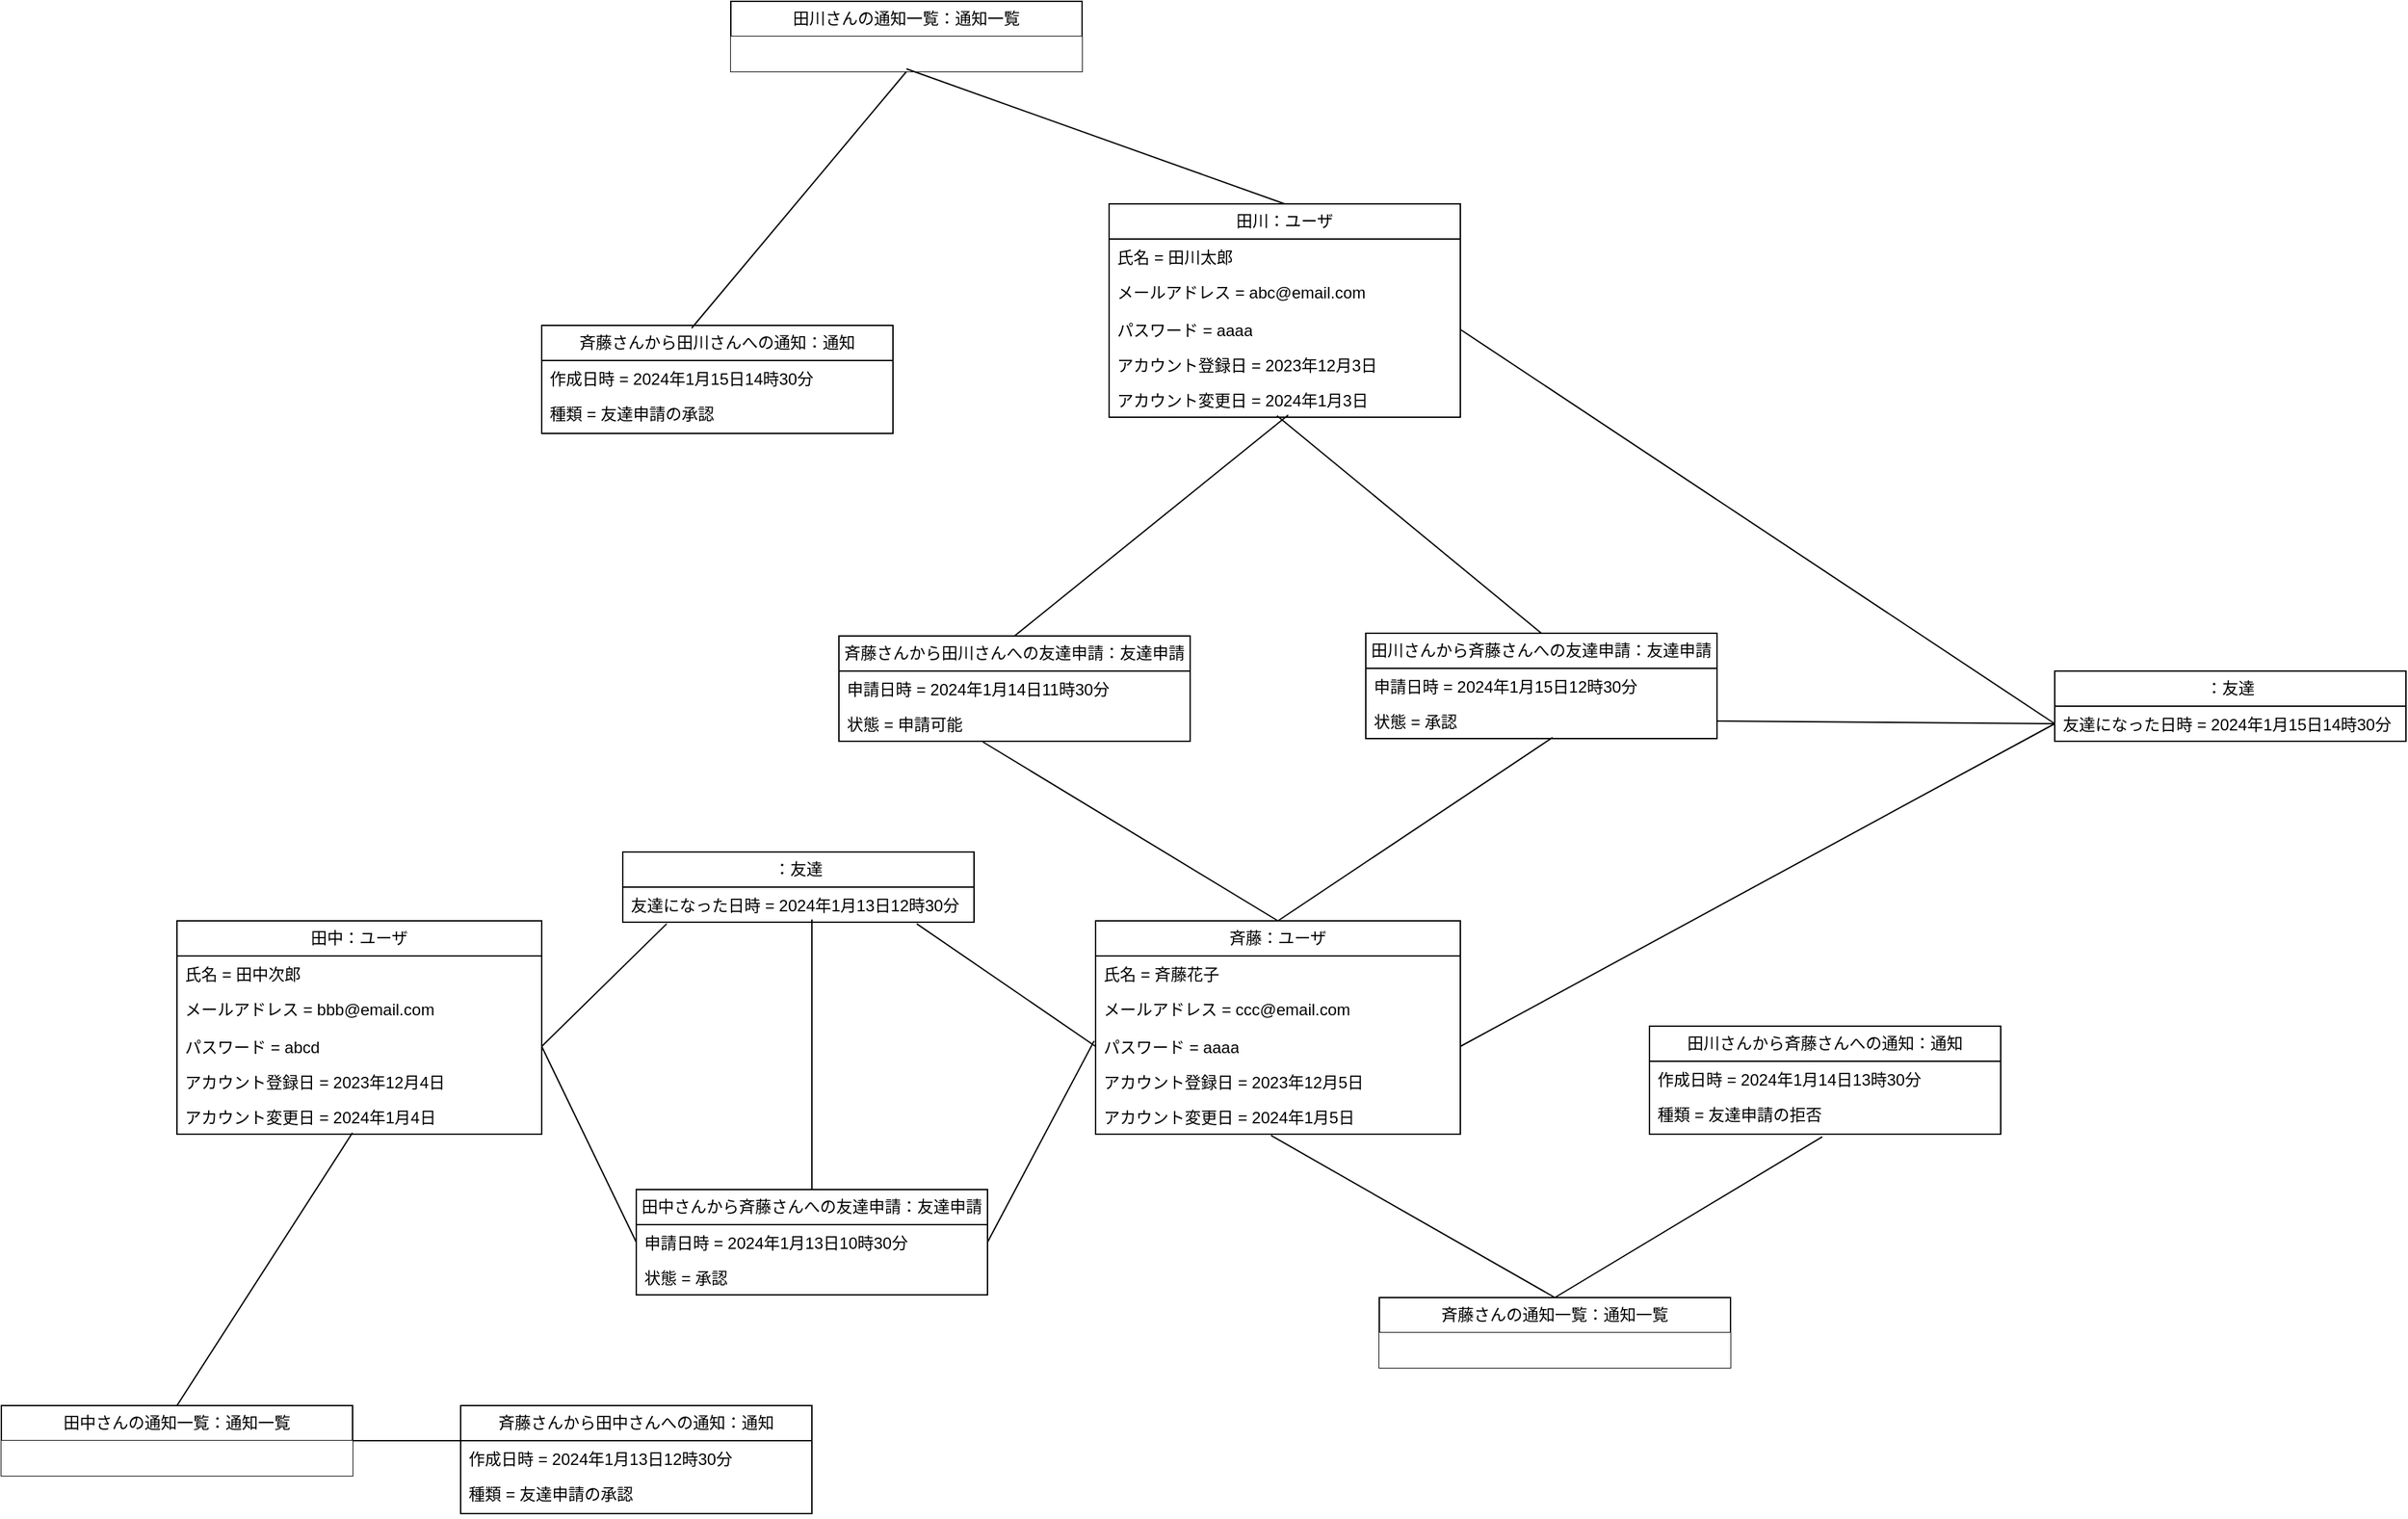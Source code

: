 <mxfile version="22.1.21" type="device">
  <diagram name="ページ1" id="yKGSKwx2iApxRbMb-iql">
    <mxGraphModel dx="1834" dy="1991" grid="1" gridSize="10" guides="1" tooltips="1" connect="1" arrows="1" fold="1" page="0" pageScale="1" pageWidth="827" pageHeight="1169" math="0" shadow="0">
      <root>
        <mxCell id="0" />
        <mxCell id="1" parent="0" />
        <mxCell id="5jU9OnGaMAhgYZFJMl4r-13" style="edgeStyle=none;curved=1;rounded=0;orthogonalLoop=1;jettySize=auto;html=1;exitX=0.5;exitY=0;exitDx=0;exitDy=0;fontSize=12;startSize=8;endSize=8;endArrow=none;endFill=0;" parent="1" source="u8juwu7gdZ8zy1GhN_T0-1" edge="1">
          <mxGeometry relative="1" as="geometry">
            <mxPoint x="380" y="-240" as="targetPoint" />
          </mxGeometry>
        </mxCell>
        <mxCell id="u8juwu7gdZ8zy1GhN_T0-1" value="田中さんから斉藤さんへの友達申請：友達申請" style="swimlane;fontStyle=0;childLayout=stackLayout;horizontal=1;startSize=26;fillColor=none;horizontalStack=0;resizeParent=1;resizeParentMax=0;resizeLast=0;collapsible=1;marginBottom=0;whiteSpace=wrap;html=1;" parent="1" vertex="1">
          <mxGeometry x="250" y="-40" width="260" height="78" as="geometry" />
        </mxCell>
        <mxCell id="u8juwu7gdZ8zy1GhN_T0-2" value="申請日時 =&amp;nbsp;2024年1月13日10時30分" style="text;strokeColor=none;fillColor=none;align=left;verticalAlign=top;spacingLeft=4;spacingRight=4;overflow=hidden;rotatable=0;points=[[0,0.5],[1,0.5]];portConstraint=eastwest;whiteSpace=wrap;html=1;" parent="u8juwu7gdZ8zy1GhN_T0-1" vertex="1">
          <mxGeometry y="26" width="260" height="26" as="geometry" />
        </mxCell>
        <mxCell id="u8juwu7gdZ8zy1GhN_T0-3" value="状態 = 承認" style="text;strokeColor=none;fillColor=none;align=left;verticalAlign=top;spacingLeft=4;spacingRight=4;overflow=hidden;rotatable=0;points=[[0,0.5],[1,0.5]];portConstraint=eastwest;whiteSpace=wrap;html=1;" parent="u8juwu7gdZ8zy1GhN_T0-1" vertex="1">
          <mxGeometry y="52" width="260" height="26" as="geometry" />
        </mxCell>
        <mxCell id="u8juwu7gdZ8zy1GhN_T0-6" value="田中：ユーザ" style="swimlane;fontStyle=0;childLayout=stackLayout;horizontal=1;startSize=26;fillColor=none;horizontalStack=0;resizeParent=1;resizeParentMax=0;resizeLast=0;collapsible=1;marginBottom=0;whiteSpace=wrap;html=1;" parent="1" vertex="1">
          <mxGeometry x="-90" y="-239" width="270" height="158" as="geometry" />
        </mxCell>
        <mxCell id="u8juwu7gdZ8zy1GhN_T0-7" value="氏名 = 田中次郎" style="text;strokeColor=none;fillColor=none;align=left;verticalAlign=top;spacingLeft=4;spacingRight=4;overflow=hidden;rotatable=0;points=[[0,0.5],[1,0.5]];portConstraint=eastwest;whiteSpace=wrap;html=1;" parent="u8juwu7gdZ8zy1GhN_T0-6" vertex="1">
          <mxGeometry y="26" width="270" height="26" as="geometry" />
        </mxCell>
        <mxCell id="u8juwu7gdZ8zy1GhN_T0-8" value="メールアドレス = bbb@email.com" style="text;strokeColor=none;fillColor=none;align=left;verticalAlign=top;spacingLeft=4;spacingRight=4;overflow=hidden;rotatable=0;points=[[0,0.5],[1,0.5]];portConstraint=eastwest;whiteSpace=wrap;html=1;" parent="u8juwu7gdZ8zy1GhN_T0-6" vertex="1">
          <mxGeometry y="52" width="270" height="28" as="geometry" />
        </mxCell>
        <mxCell id="u8juwu7gdZ8zy1GhN_T0-9" value="パスワード = abcd" style="text;strokeColor=none;fillColor=none;align=left;verticalAlign=top;spacingLeft=4;spacingRight=4;overflow=hidden;rotatable=0;points=[[0,0.5],[1,0.5]];portConstraint=eastwest;whiteSpace=wrap;html=1;" parent="u8juwu7gdZ8zy1GhN_T0-6" vertex="1">
          <mxGeometry y="80" width="270" height="26" as="geometry" />
        </mxCell>
        <mxCell id="u8juwu7gdZ8zy1GhN_T0-10" value="アカウント登録日 = 2023年12月4日" style="text;strokeColor=none;fillColor=none;align=left;verticalAlign=top;spacingLeft=4;spacingRight=4;overflow=hidden;rotatable=0;points=[[0,0.5],[1,0.5]];portConstraint=eastwest;whiteSpace=wrap;html=1;" parent="u8juwu7gdZ8zy1GhN_T0-6" vertex="1">
          <mxGeometry y="106" width="270" height="26" as="geometry" />
        </mxCell>
        <mxCell id="u8juwu7gdZ8zy1GhN_T0-11" value="アカウント変更日 = 2024年1月4日" style="text;strokeColor=none;fillColor=none;align=left;verticalAlign=top;spacingLeft=4;spacingRight=4;overflow=hidden;rotatable=0;points=[[0,0.5],[1,0.5]];portConstraint=eastwest;whiteSpace=wrap;html=1;" parent="u8juwu7gdZ8zy1GhN_T0-6" vertex="1">
          <mxGeometry y="132" width="270" height="26" as="geometry" />
        </mxCell>
        <mxCell id="u8juwu7gdZ8zy1GhN_T0-12" value="斉藤：ユーザ" style="swimlane;fontStyle=0;childLayout=stackLayout;horizontal=1;startSize=26;fillColor=none;horizontalStack=0;resizeParent=1;resizeParentMax=0;resizeLast=0;collapsible=1;marginBottom=0;whiteSpace=wrap;html=1;" parent="1" vertex="1">
          <mxGeometry x="590" y="-239" width="270" height="158" as="geometry" />
        </mxCell>
        <mxCell id="u8juwu7gdZ8zy1GhN_T0-13" value="氏名 = 斉藤花子" style="text;strokeColor=none;fillColor=none;align=left;verticalAlign=top;spacingLeft=4;spacingRight=4;overflow=hidden;rotatable=0;points=[[0,0.5],[1,0.5]];portConstraint=eastwest;whiteSpace=wrap;html=1;" parent="u8juwu7gdZ8zy1GhN_T0-12" vertex="1">
          <mxGeometry y="26" width="270" height="26" as="geometry" />
        </mxCell>
        <mxCell id="u8juwu7gdZ8zy1GhN_T0-14" value="メールアドレス = ccc@email.com" style="text;strokeColor=none;fillColor=none;align=left;verticalAlign=top;spacingLeft=4;spacingRight=4;overflow=hidden;rotatable=0;points=[[0,0.5],[1,0.5]];portConstraint=eastwest;whiteSpace=wrap;html=1;" parent="u8juwu7gdZ8zy1GhN_T0-12" vertex="1">
          <mxGeometry y="52" width="270" height="28" as="geometry" />
        </mxCell>
        <mxCell id="u8juwu7gdZ8zy1GhN_T0-15" value="パスワード = aaaa" style="text;strokeColor=none;fillColor=none;align=left;verticalAlign=top;spacingLeft=4;spacingRight=4;overflow=hidden;rotatable=0;points=[[0,0.5],[1,0.5]];portConstraint=eastwest;whiteSpace=wrap;html=1;" parent="u8juwu7gdZ8zy1GhN_T0-12" vertex="1">
          <mxGeometry y="80" width="270" height="26" as="geometry" />
        </mxCell>
        <mxCell id="u8juwu7gdZ8zy1GhN_T0-16" value="アカウント登録日 = 2023年12月5日" style="text;strokeColor=none;fillColor=none;align=left;verticalAlign=top;spacingLeft=4;spacingRight=4;overflow=hidden;rotatable=0;points=[[0,0.5],[1,0.5]];portConstraint=eastwest;whiteSpace=wrap;html=1;" parent="u8juwu7gdZ8zy1GhN_T0-12" vertex="1">
          <mxGeometry y="106" width="270" height="26" as="geometry" />
        </mxCell>
        <mxCell id="u8juwu7gdZ8zy1GhN_T0-17" value="アカウント変更日 = 2024年1月5日" style="text;strokeColor=none;fillColor=none;align=left;verticalAlign=top;spacingLeft=4;spacingRight=4;overflow=hidden;rotatable=0;points=[[0,0.5],[1,0.5]];portConstraint=eastwest;whiteSpace=wrap;html=1;" parent="u8juwu7gdZ8zy1GhN_T0-12" vertex="1">
          <mxGeometry y="132" width="270" height="26" as="geometry" />
        </mxCell>
        <mxCell id="u8juwu7gdZ8zy1GhN_T0-18" style="edgeStyle=none;curved=1;rounded=0;orthogonalLoop=1;jettySize=auto;html=1;exitX=1;exitY=0.5;exitDx=0;exitDy=0;entryX=0;entryY=0.5;entryDx=0;entryDy=0;fontSize=12;startSize=8;endSize=8;endArrow=none;endFill=0;" parent="1" source="u8juwu7gdZ8zy1GhN_T0-9" target="u8juwu7gdZ8zy1GhN_T0-2" edge="1">
          <mxGeometry relative="1" as="geometry" />
        </mxCell>
        <mxCell id="u8juwu7gdZ8zy1GhN_T0-19" style="edgeStyle=none;curved=1;rounded=0;orthogonalLoop=1;jettySize=auto;html=1;exitX=1;exitY=0.5;exitDx=0;exitDy=0;entryX=-0.004;entryY=0.344;entryDx=0;entryDy=0;entryPerimeter=0;fontSize=12;startSize=8;endSize=8;endArrow=none;endFill=0;" parent="1" source="u8juwu7gdZ8zy1GhN_T0-2" target="u8juwu7gdZ8zy1GhN_T0-15" edge="1">
          <mxGeometry relative="1" as="geometry" />
        </mxCell>
        <mxCell id="t8nr99b3wxwpr4dsEBpK-1" value="田川：ユーザ" style="swimlane;fontStyle=0;childLayout=stackLayout;horizontal=1;startSize=26;fillColor=none;horizontalStack=0;resizeParent=1;resizeParentMax=0;resizeLast=0;collapsible=1;marginBottom=0;whiteSpace=wrap;html=1;" parent="1" vertex="1">
          <mxGeometry x="600" y="-770" width="260" height="158" as="geometry" />
        </mxCell>
        <mxCell id="t8nr99b3wxwpr4dsEBpK-2" value="氏名 = 田川太郎" style="text;strokeColor=none;fillColor=none;align=left;verticalAlign=top;spacingLeft=4;spacingRight=4;overflow=hidden;rotatable=0;points=[[0,0.5],[1,0.5]];portConstraint=eastwest;whiteSpace=wrap;html=1;" parent="t8nr99b3wxwpr4dsEBpK-1" vertex="1">
          <mxGeometry y="26" width="260" height="26" as="geometry" />
        </mxCell>
        <mxCell id="t8nr99b3wxwpr4dsEBpK-3" value="メールアドレス = abc@email.com" style="text;strokeColor=none;fillColor=none;align=left;verticalAlign=top;spacingLeft=4;spacingRight=4;overflow=hidden;rotatable=0;points=[[0,0.5],[1,0.5]];portConstraint=eastwest;whiteSpace=wrap;html=1;" parent="t8nr99b3wxwpr4dsEBpK-1" vertex="1">
          <mxGeometry y="52" width="260" height="28" as="geometry" />
        </mxCell>
        <mxCell id="t8nr99b3wxwpr4dsEBpK-4" value="パスワード = aaaa" style="text;strokeColor=none;fillColor=none;align=left;verticalAlign=top;spacingLeft=4;spacingRight=4;overflow=hidden;rotatable=0;points=[[0,0.5],[1,0.5]];portConstraint=eastwest;whiteSpace=wrap;html=1;" parent="t8nr99b3wxwpr4dsEBpK-1" vertex="1">
          <mxGeometry y="80" width="260" height="26" as="geometry" />
        </mxCell>
        <mxCell id="t8nr99b3wxwpr4dsEBpK-5" value="アカウント登録日 = 2023年12月3日" style="text;strokeColor=none;fillColor=none;align=left;verticalAlign=top;spacingLeft=4;spacingRight=4;overflow=hidden;rotatable=0;points=[[0,0.5],[1,0.5]];portConstraint=eastwest;whiteSpace=wrap;html=1;" parent="t8nr99b3wxwpr4dsEBpK-1" vertex="1">
          <mxGeometry y="106" width="260" height="26" as="geometry" />
        </mxCell>
        <mxCell id="t8nr99b3wxwpr4dsEBpK-6" value="アカウント変更日 = 2024年1月3日" style="text;strokeColor=none;fillColor=none;align=left;verticalAlign=top;spacingLeft=4;spacingRight=4;overflow=hidden;rotatable=0;points=[[0,0.5],[1,0.5]];portConstraint=eastwest;whiteSpace=wrap;html=1;" parent="t8nr99b3wxwpr4dsEBpK-1" vertex="1">
          <mxGeometry y="132" width="260" height="26" as="geometry" />
        </mxCell>
        <mxCell id="t8nr99b3wxwpr4dsEBpK-7" value="田川さんから斉藤さんへの友達申請：友達申請" style="swimlane;fontStyle=0;childLayout=stackLayout;horizontal=1;startSize=26;fillColor=none;horizontalStack=0;resizeParent=1;resizeParentMax=0;resizeLast=0;collapsible=1;marginBottom=0;whiteSpace=wrap;html=1;" parent="1" vertex="1">
          <mxGeometry x="790" y="-452" width="260" height="78" as="geometry" />
        </mxCell>
        <mxCell id="t8nr99b3wxwpr4dsEBpK-8" value="申請日時 =&amp;nbsp;2024年1月15日12時30分" style="text;strokeColor=none;fillColor=none;align=left;verticalAlign=top;spacingLeft=4;spacingRight=4;overflow=hidden;rotatable=0;points=[[0,0.5],[1,0.5]];portConstraint=eastwest;whiteSpace=wrap;html=1;" parent="t8nr99b3wxwpr4dsEBpK-7" vertex="1">
          <mxGeometry y="26" width="260" height="26" as="geometry" />
        </mxCell>
        <mxCell id="t8nr99b3wxwpr4dsEBpK-9" value="状態 = 承認" style="text;strokeColor=none;fillColor=none;align=left;verticalAlign=top;spacingLeft=4;spacingRight=4;overflow=hidden;rotatable=0;points=[[0,0.5],[1,0.5]];portConstraint=eastwest;whiteSpace=wrap;html=1;" parent="t8nr99b3wxwpr4dsEBpK-7" vertex="1">
          <mxGeometry y="52" width="260" height="26" as="geometry" />
        </mxCell>
        <mxCell id="t8nr99b3wxwpr4dsEBpK-12" value="斉藤さんから田川さんへの友達申請：友達申請" style="swimlane;fontStyle=0;childLayout=stackLayout;horizontal=1;startSize=26;fillColor=none;horizontalStack=0;resizeParent=1;resizeParentMax=0;resizeLast=0;collapsible=1;marginBottom=0;whiteSpace=wrap;html=1;" parent="1" vertex="1">
          <mxGeometry x="400" y="-450" width="260" height="78" as="geometry" />
        </mxCell>
        <mxCell id="t8nr99b3wxwpr4dsEBpK-13" value="申請日時 =&amp;nbsp;2024年1月14日11時30分" style="text;strokeColor=none;fillColor=none;align=left;verticalAlign=top;spacingLeft=4;spacingRight=4;overflow=hidden;rotatable=0;points=[[0,0.5],[1,0.5]];portConstraint=eastwest;whiteSpace=wrap;html=1;" parent="t8nr99b3wxwpr4dsEBpK-12" vertex="1">
          <mxGeometry y="26" width="260" height="26" as="geometry" />
        </mxCell>
        <mxCell id="t8nr99b3wxwpr4dsEBpK-14" value="状態 = 申請可能" style="text;strokeColor=none;fillColor=none;align=left;verticalAlign=top;spacingLeft=4;spacingRight=4;overflow=hidden;rotatable=0;points=[[0,0.5],[1,0.5]];portConstraint=eastwest;whiteSpace=wrap;html=1;" parent="t8nr99b3wxwpr4dsEBpK-12" vertex="1">
          <mxGeometry y="52" width="260" height="26" as="geometry" />
        </mxCell>
        <mxCell id="t8nr99b3wxwpr4dsEBpK-17" style="edgeStyle=none;curved=1;rounded=0;orthogonalLoop=1;jettySize=auto;html=1;exitX=0.5;exitY=0;exitDx=0;exitDy=0;entryX=0.41;entryY=1.019;entryDx=0;entryDy=0;entryPerimeter=0;fontSize=12;startSize=8;endSize=8;endArrow=none;endFill=0;" parent="1" source="u8juwu7gdZ8zy1GhN_T0-12" target="t8nr99b3wxwpr4dsEBpK-14" edge="1">
          <mxGeometry relative="1" as="geometry">
            <mxPoint x="513.62" y="-346.572" as="targetPoint" />
          </mxGeometry>
        </mxCell>
        <mxCell id="t8nr99b3wxwpr4dsEBpK-18" style="edgeStyle=none;curved=1;rounded=0;orthogonalLoop=1;jettySize=auto;html=1;exitX=0.5;exitY=0;exitDx=0;exitDy=0;entryX=0.532;entryY=0.968;entryDx=0;entryDy=0;entryPerimeter=0;fontSize=12;startSize=8;endSize=8;endArrow=none;endFill=0;" parent="1" source="u8juwu7gdZ8zy1GhN_T0-12" target="t8nr99b3wxwpr4dsEBpK-9" edge="1">
          <mxGeometry relative="1" as="geometry">
            <mxPoint x="930.14" y="-348.286" as="targetPoint" />
          </mxGeometry>
        </mxCell>
        <mxCell id="t8nr99b3wxwpr4dsEBpK-19" style="edgeStyle=none;curved=1;rounded=0;orthogonalLoop=1;jettySize=auto;html=1;exitX=0.5;exitY=0;exitDx=0;exitDy=0;fontSize=12;startSize=8;endSize=8;endArrow=none;endFill=0;entryX=0.478;entryY=0.955;entryDx=0;entryDy=0;entryPerimeter=0;" parent="1" source="t8nr99b3wxwpr4dsEBpK-7" target="t8nr99b3wxwpr4dsEBpK-6" edge="1">
          <mxGeometry relative="1" as="geometry">
            <mxPoint x="730" y="-540" as="targetPoint" />
          </mxGeometry>
        </mxCell>
        <mxCell id="t8nr99b3wxwpr4dsEBpK-20" style="edgeStyle=none;curved=1;rounded=0;orthogonalLoop=1;jettySize=auto;html=1;exitX=0.5;exitY=0;exitDx=0;exitDy=0;entryX=0.51;entryY=0.936;entryDx=0;entryDy=0;entryPerimeter=0;fontSize=12;startSize=8;endSize=8;endArrow=none;endFill=0;" parent="1" source="t8nr99b3wxwpr4dsEBpK-12" target="t8nr99b3wxwpr4dsEBpK-6" edge="1">
          <mxGeometry relative="1" as="geometry" />
        </mxCell>
        <mxCell id="5jU9OnGaMAhgYZFJMl4r-5" style="edgeStyle=none;curved=1;rounded=0;orthogonalLoop=1;jettySize=auto;html=1;exitX=1;exitY=0.5;exitDx=0;exitDy=0;entryX=0;entryY=0.5;entryDx=0;entryDy=0;fontSize=12;startSize=8;endSize=8;endArrow=none;endFill=0;" parent="1" source="t8nr99b3wxwpr4dsEBpK-4" target="5jU9OnGaMAhgYZFJMl4r-21" edge="1">
          <mxGeometry relative="1" as="geometry">
            <mxPoint x="1290" y="-411" as="targetPoint" />
          </mxGeometry>
        </mxCell>
        <mxCell id="5jU9OnGaMAhgYZFJMl4r-6" style="edgeStyle=none;curved=1;rounded=0;orthogonalLoop=1;jettySize=auto;html=1;exitX=1;exitY=0.5;exitDx=0;exitDy=0;fontSize=12;startSize=8;endSize=8;entryX=0;entryY=0.5;entryDx=0;entryDy=0;endArrow=none;endFill=0;" parent="1" source="u8juwu7gdZ8zy1GhN_T0-15" target="5jU9OnGaMAhgYZFJMl4r-21" edge="1">
          <mxGeometry relative="1" as="geometry">
            <mxPoint x="1283.33" y="-405.34" as="targetPoint" />
          </mxGeometry>
        </mxCell>
        <mxCell id="5jU9OnGaMAhgYZFJMl4r-8" style="edgeStyle=none;curved=1;rounded=0;orthogonalLoop=1;jettySize=auto;html=1;exitX=1;exitY=0.5;exitDx=0;exitDy=0;entryX=0;entryY=0.5;entryDx=0;entryDy=0;fontSize=12;startSize=8;endSize=8;endArrow=none;endFill=0;" parent="1" source="t8nr99b3wxwpr4dsEBpK-9" target="5jU9OnGaMAhgYZFJMl4r-21" edge="1">
          <mxGeometry relative="1" as="geometry">
            <mxPoint x="1290" y="-411" as="targetPoint" />
          </mxGeometry>
        </mxCell>
        <mxCell id="5jU9OnGaMAhgYZFJMl4r-15" style="edgeStyle=none;curved=1;rounded=0;orthogonalLoop=1;jettySize=auto;html=1;exitX=1;exitY=0.5;exitDx=0;exitDy=0;entryX=0.125;entryY=1.045;entryDx=0;entryDy=0;entryPerimeter=0;fontSize=12;startSize=8;endSize=8;endArrow=none;endFill=0;" parent="1" source="u8juwu7gdZ8zy1GhN_T0-9" target="5jU9OnGaMAhgYZFJMl4r-25" edge="1">
          <mxGeometry relative="1" as="geometry">
            <mxPoint x="243.32" y="-170.66" as="targetPoint" />
          </mxGeometry>
        </mxCell>
        <mxCell id="5jU9OnGaMAhgYZFJMl4r-16" style="edgeStyle=none;curved=1;rounded=0;orthogonalLoop=1;jettySize=auto;html=1;exitX=0;exitY=0.5;exitDx=0;exitDy=0;fontSize=12;startSize=8;endSize=8;entryX=0.837;entryY=1.045;entryDx=0;entryDy=0;entryPerimeter=0;endArrow=none;endFill=0;" parent="1" source="u8juwu7gdZ8zy1GhN_T0-15" target="5jU9OnGaMAhgYZFJMl4r-25" edge="1">
          <mxGeometry relative="1" as="geometry">
            <mxPoint x="460.769" y="-170" as="targetPoint" />
          </mxGeometry>
        </mxCell>
        <mxCell id="5jU9OnGaMAhgYZFJMl4r-17" value="：友達" style="swimlane;fontStyle=0;childLayout=stackLayout;horizontal=1;startSize=26;fillColor=none;horizontalStack=0;resizeParent=1;resizeParentMax=0;resizeLast=0;collapsible=1;marginBottom=0;whiteSpace=wrap;html=1;" parent="1" vertex="1">
          <mxGeometry x="1300" y="-424" width="260" height="52" as="geometry" />
        </mxCell>
        <mxCell id="5jU9OnGaMAhgYZFJMl4r-21" value="友達になった日時 =&amp;nbsp;2024年1月15日14時30分" style="text;strokeColor=none;fillColor=none;align=left;verticalAlign=top;spacingLeft=4;spacingRight=4;overflow=hidden;rotatable=0;points=[[0,0.5],[1,0.5]];portConstraint=eastwest;whiteSpace=wrap;html=1;" parent="5jU9OnGaMAhgYZFJMl4r-17" vertex="1">
          <mxGeometry y="26" width="260" height="26" as="geometry" />
        </mxCell>
        <mxCell id="5jU9OnGaMAhgYZFJMl4r-22" value="：友達" style="swimlane;fontStyle=0;childLayout=stackLayout;horizontal=1;startSize=26;fillColor=none;horizontalStack=0;resizeParent=1;resizeParentMax=0;resizeLast=0;collapsible=1;marginBottom=0;whiteSpace=wrap;html=1;" parent="1" vertex="1">
          <mxGeometry x="240" y="-290" width="260" height="52" as="geometry" />
        </mxCell>
        <mxCell id="5jU9OnGaMAhgYZFJMl4r-25" value="友達になった日時 =&amp;nbsp;2024年1月13日12時30分" style="text;strokeColor=none;fillColor=none;align=left;verticalAlign=top;spacingLeft=4;spacingRight=4;overflow=hidden;rotatable=0;points=[[0,0.5],[1,0.5]];portConstraint=eastwest;whiteSpace=wrap;html=1;" parent="5jU9OnGaMAhgYZFJMl4r-22" vertex="1">
          <mxGeometry y="26" width="260" height="26" as="geometry" />
        </mxCell>
        <mxCell id="U3_ybfSCVV_3cQvE5vRp-1" value="斉藤さんから田中さんへの通知：通知" style="swimlane;fontStyle=0;childLayout=stackLayout;horizontal=1;startSize=26;fillColor=none;horizontalStack=0;resizeParent=1;resizeParentMax=0;resizeLast=0;collapsible=1;marginBottom=0;whiteSpace=wrap;html=1;" parent="1" vertex="1">
          <mxGeometry x="120" y="120" width="260" height="80" as="geometry" />
        </mxCell>
        <mxCell id="U3_ybfSCVV_3cQvE5vRp-2" value="作成日時 =&amp;nbsp;2024年1月13日12時30分" style="text;strokeColor=none;fillColor=none;align=left;verticalAlign=top;spacingLeft=4;spacingRight=4;overflow=hidden;rotatable=0;points=[[0,0.5],[1,0.5]];portConstraint=eastwest;whiteSpace=wrap;html=1;" parent="U3_ybfSCVV_3cQvE5vRp-1" vertex="1">
          <mxGeometry y="26" width="260" height="26" as="geometry" />
        </mxCell>
        <mxCell id="U3_ybfSCVV_3cQvE5vRp-3" value="種類 = 友達申請の承認" style="text;strokeColor=none;fillColor=none;align=left;verticalAlign=top;spacingLeft=4;spacingRight=4;overflow=hidden;rotatable=0;points=[[0,0.5],[1,0.5]];portConstraint=eastwest;whiteSpace=wrap;html=1;" parent="U3_ybfSCVV_3cQvE5vRp-1" vertex="1">
          <mxGeometry y="52" width="260" height="28" as="geometry" />
        </mxCell>
        <mxCell id="U3_ybfSCVV_3cQvE5vRp-5" value="田川さんから斉藤さんへの通知：通知" style="swimlane;fontStyle=0;childLayout=stackLayout;horizontal=1;startSize=26;fillColor=none;horizontalStack=0;resizeParent=1;resizeParentMax=0;resizeLast=0;collapsible=1;marginBottom=0;whiteSpace=wrap;html=1;" parent="1" vertex="1">
          <mxGeometry x="1000" y="-161" width="260" height="80" as="geometry" />
        </mxCell>
        <mxCell id="U3_ybfSCVV_3cQvE5vRp-6" value="作成日時 =&amp;nbsp;2024年1月14日13時30分" style="text;strokeColor=none;fillColor=none;align=left;verticalAlign=top;spacingLeft=4;spacingRight=4;overflow=hidden;rotatable=0;points=[[0,0.5],[1,0.5]];portConstraint=eastwest;whiteSpace=wrap;html=1;" parent="U3_ybfSCVV_3cQvE5vRp-5" vertex="1">
          <mxGeometry y="26" width="260" height="26" as="geometry" />
        </mxCell>
        <mxCell id="U3_ybfSCVV_3cQvE5vRp-7" value="種類 = 友達申請の拒否" style="text;strokeColor=none;fillColor=none;align=left;verticalAlign=top;spacingLeft=4;spacingRight=4;overflow=hidden;rotatable=0;points=[[0,0.5],[1,0.5]];portConstraint=eastwest;whiteSpace=wrap;html=1;" parent="U3_ybfSCVV_3cQvE5vRp-5" vertex="1">
          <mxGeometry y="52" width="260" height="28" as="geometry" />
        </mxCell>
        <mxCell id="U3_ybfSCVV_3cQvE5vRp-9" value="斉藤さんから田川さんへの通知：通知" style="swimlane;fontStyle=0;childLayout=stackLayout;horizontal=1;startSize=26;fillColor=none;horizontalStack=0;resizeParent=1;resizeParentMax=0;resizeLast=0;collapsible=1;marginBottom=0;whiteSpace=wrap;html=1;" parent="1" vertex="1">
          <mxGeometry x="180" y="-680" width="260" height="80" as="geometry" />
        </mxCell>
        <mxCell id="U3_ybfSCVV_3cQvE5vRp-10" value="作成日時 =&amp;nbsp;2024年1月15日14時30分" style="text;strokeColor=none;fillColor=none;align=left;verticalAlign=top;spacingLeft=4;spacingRight=4;overflow=hidden;rotatable=0;points=[[0,0.5],[1,0.5]];portConstraint=eastwest;whiteSpace=wrap;html=1;" parent="U3_ybfSCVV_3cQvE5vRp-9" vertex="1">
          <mxGeometry y="26" width="260" height="26" as="geometry" />
        </mxCell>
        <mxCell id="U3_ybfSCVV_3cQvE5vRp-11" value="種類 = 友達申請の承認" style="text;strokeColor=none;fillColor=none;align=left;verticalAlign=top;spacingLeft=4;spacingRight=4;overflow=hidden;rotatable=0;points=[[0,0.5],[1,0.5]];portConstraint=eastwest;whiteSpace=wrap;html=1;" parent="U3_ybfSCVV_3cQvE5vRp-9" vertex="1">
          <mxGeometry y="52" width="260" height="28" as="geometry" />
        </mxCell>
        <mxCell id="gCvJhwvPWljQgmee6B1J-1" value="田中さんの通知一覧：通知一覧" style="swimlane;fontStyle=0;childLayout=stackLayout;horizontal=1;startSize=26;fillColor=default;horizontalStack=0;resizeParent=1;resizeParentMax=0;resizeLast=0;collapsible=1;marginBottom=0;whiteSpace=wrap;html=1;" vertex="1" parent="1">
          <mxGeometry x="-220" y="120" width="260" height="52" as="geometry" />
        </mxCell>
        <mxCell id="gCvJhwvPWljQgmee6B1J-2" value="" style="text;strokeColor=none;fillColor=default;align=left;verticalAlign=top;spacingLeft=4;spacingRight=4;overflow=hidden;rotatable=0;points=[[0,0.5],[1,0.5]];portConstraint=eastwest;whiteSpace=wrap;html=1;" vertex="1" parent="gCvJhwvPWljQgmee6B1J-1">
          <mxGeometry y="26" width="260" height="26" as="geometry" />
        </mxCell>
        <mxCell id="gCvJhwvPWljQgmee6B1J-3" style="edgeStyle=none;curved=1;rounded=0;orthogonalLoop=1;jettySize=auto;html=1;exitX=0.5;exitY=0;exitDx=0;exitDy=0;entryX=0.481;entryY=0.962;entryDx=0;entryDy=0;entryPerimeter=0;fontSize=12;startSize=8;endSize=8;endArrow=none;endFill=0;" edge="1" parent="1" source="gCvJhwvPWljQgmee6B1J-1" target="u8juwu7gdZ8zy1GhN_T0-11">
          <mxGeometry relative="1" as="geometry" />
        </mxCell>
        <mxCell id="gCvJhwvPWljQgmee6B1J-4" style="edgeStyle=none;curved=1;rounded=0;orthogonalLoop=1;jettySize=auto;html=1;exitX=1;exitY=0.5;exitDx=0;exitDy=0;entryX=0.004;entryY=0;entryDx=0;entryDy=0;entryPerimeter=0;fontSize=12;startSize=8;endSize=8;endArrow=none;endFill=0;" edge="1" parent="1" source="gCvJhwvPWljQgmee6B1J-1" target="U3_ybfSCVV_3cQvE5vRp-2">
          <mxGeometry relative="1" as="geometry" />
        </mxCell>
        <mxCell id="gCvJhwvPWljQgmee6B1J-5" value="斉藤さんの通知一覧：通知一覧" style="swimlane;fontStyle=0;childLayout=stackLayout;horizontal=1;startSize=26;fillColor=default;horizontalStack=0;resizeParent=1;resizeParentMax=0;resizeLast=0;collapsible=1;marginBottom=0;whiteSpace=wrap;html=1;" vertex="1" parent="1">
          <mxGeometry x="800" y="40" width="260" height="52" as="geometry" />
        </mxCell>
        <mxCell id="gCvJhwvPWljQgmee6B1J-6" value="" style="text;strokeColor=none;fillColor=default;align=left;verticalAlign=top;spacingLeft=4;spacingRight=4;overflow=hidden;rotatable=0;points=[[0,0.5],[1,0.5]];portConstraint=eastwest;whiteSpace=wrap;html=1;" vertex="1" parent="gCvJhwvPWljQgmee6B1J-5">
          <mxGeometry y="26" width="260" height="26" as="geometry" />
        </mxCell>
        <mxCell id="gCvJhwvPWljQgmee6B1J-7" style="edgeStyle=none;curved=1;rounded=0;orthogonalLoop=1;jettySize=auto;html=1;exitX=0.5;exitY=0;exitDx=0;exitDy=0;entryX=0.481;entryY=1.038;entryDx=0;entryDy=0;entryPerimeter=0;fontSize=12;startSize=8;endSize=8;endArrow=none;endFill=0;" edge="1" parent="1" source="gCvJhwvPWljQgmee6B1J-5" target="u8juwu7gdZ8zy1GhN_T0-17">
          <mxGeometry relative="1" as="geometry" />
        </mxCell>
        <mxCell id="gCvJhwvPWljQgmee6B1J-8" style="edgeStyle=none;curved=1;rounded=0;orthogonalLoop=1;jettySize=auto;html=1;exitX=0.5;exitY=0;exitDx=0;exitDy=0;entryX=0.492;entryY=1.071;entryDx=0;entryDy=0;entryPerimeter=0;fontSize=12;startSize=8;endSize=8;endArrow=none;endFill=0;" edge="1" parent="1" source="gCvJhwvPWljQgmee6B1J-5" target="U3_ybfSCVV_3cQvE5vRp-7">
          <mxGeometry relative="1" as="geometry" />
        </mxCell>
        <mxCell id="gCvJhwvPWljQgmee6B1J-9" value="田川さんの通知一覧：通知一覧" style="swimlane;fontStyle=0;childLayout=stackLayout;horizontal=1;startSize=26;fillColor=default;horizontalStack=0;resizeParent=1;resizeParentMax=0;resizeLast=0;collapsible=1;marginBottom=0;whiteSpace=wrap;html=1;" vertex="1" parent="1">
          <mxGeometry x="320" y="-920" width="260" height="52" as="geometry" />
        </mxCell>
        <mxCell id="gCvJhwvPWljQgmee6B1J-10" value="" style="text;strokeColor=none;fillColor=default;align=left;verticalAlign=top;spacingLeft=4;spacingRight=4;overflow=hidden;rotatable=0;points=[[0,0.5],[1,0.5]];portConstraint=eastwest;whiteSpace=wrap;html=1;" vertex="1" parent="gCvJhwvPWljQgmee6B1J-9">
          <mxGeometry y="26" width="260" height="26" as="geometry" />
        </mxCell>
        <mxCell id="gCvJhwvPWljQgmee6B1J-11" style="edgeStyle=none;curved=1;rounded=0;orthogonalLoop=1;jettySize=auto;html=1;exitX=0.5;exitY=0;exitDx=0;exitDy=0;entryX=0.5;entryY=0.923;entryDx=0;entryDy=0;entryPerimeter=0;fontSize=12;startSize=8;endSize=8;endArrow=none;endFill=0;" edge="1" parent="1" source="t8nr99b3wxwpr4dsEBpK-1" target="gCvJhwvPWljQgmee6B1J-10">
          <mxGeometry relative="1" as="geometry" />
        </mxCell>
        <mxCell id="gCvJhwvPWljQgmee6B1J-12" style="edgeStyle=none;curved=1;rounded=0;orthogonalLoop=1;jettySize=auto;html=1;exitX=0.5;exitY=1;exitDx=0;exitDy=0;entryX=0.427;entryY=0.025;entryDx=0;entryDy=0;entryPerimeter=0;fontSize=12;startSize=8;endSize=8;endArrow=none;endFill=0;" edge="1" parent="1" source="gCvJhwvPWljQgmee6B1J-9" target="U3_ybfSCVV_3cQvE5vRp-9">
          <mxGeometry relative="1" as="geometry" />
        </mxCell>
      </root>
    </mxGraphModel>
  </diagram>
</mxfile>
